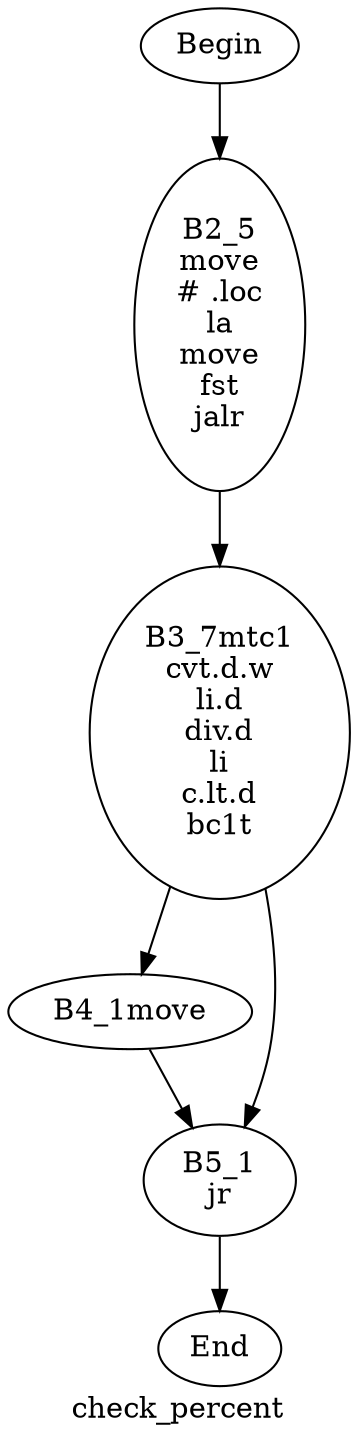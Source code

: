 digraph G{
	label = "check_percent"	style = "dashed";
	color = purple;
	Node0 [label = "Begin"];
	Node0 -> {Node2 }
	Node1 [label = "End"];
	Node1 -> {}
	Node2 [label = "B2_5\nmove\n# .loc\nla\nmove\nfst\njalr\n"];
	Node2 -> {Node3 }
	Node3 [label = "B3_7mtc1\ncvt.d.w\nli.d\ndiv.d\nli\nc.lt.d\nbc1t\n"];
	Node3 -> {Node4 Node5 }
	Node4 [label = "B4_1move\n"];
	Node4 -> {Node5 }
	Node5 [label = "B5_1\njr\n"];
	Node5 -> {Node1 }
}
